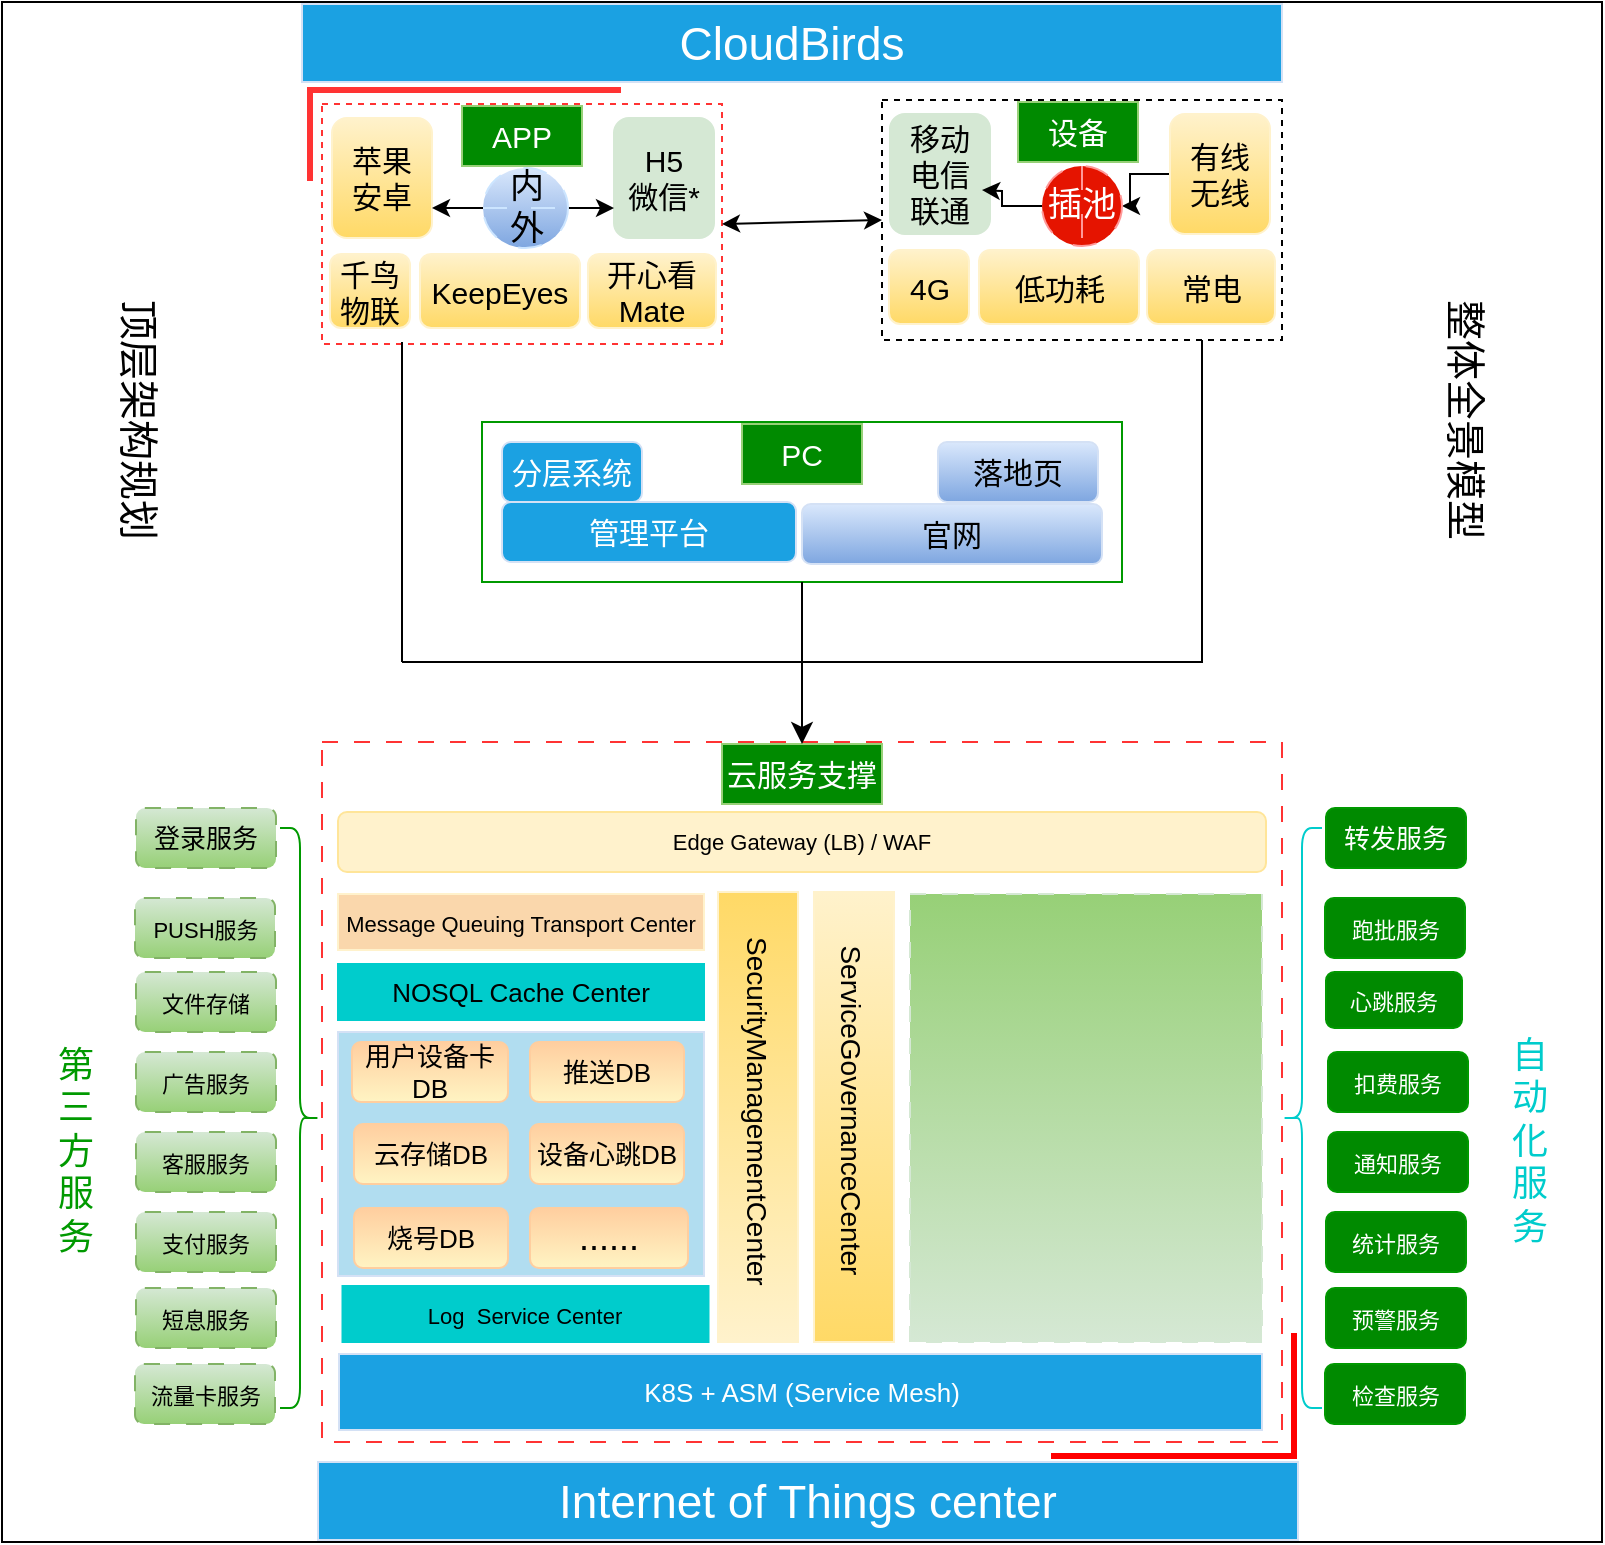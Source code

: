 <mxfile version="20.8.23" type="github">
  <diagram name="第 1 页" id="3wjH-HXWQzSyyufw11Ov">
    <mxGraphModel dx="2514" dy="2057" grid="1" gridSize="10" guides="1" tooltips="1" connect="1" arrows="1" fold="1" page="1" pageScale="1" pageWidth="827" pageHeight="1169" math="0" shadow="0">
      <root>
        <mxCell id="0" />
        <mxCell id="1" parent="0" />
        <mxCell id="p9PwpCMCgUYC3A1e71X0-145" value="" style="rounded=0;whiteSpace=wrap;html=1;fontSize=13;" vertex="1" parent="1">
          <mxGeometry x="-40" y="-10" width="800" height="770" as="geometry" />
        </mxCell>
        <mxCell id="p9PwpCMCgUYC3A1e71X0-10" value="" style="rounded=0;whiteSpace=wrap;html=1;fontSize=15;strokeColor=#009900;" vertex="1" parent="1">
          <mxGeometry x="200" y="200" width="320" height="80" as="geometry" />
        </mxCell>
        <mxCell id="p9PwpCMCgUYC3A1e71X0-11" value="" style="rounded=0;whiteSpace=wrap;html=1;fontSize=15;strokeColor=#FF3333;dashed=1;" vertex="1" parent="1">
          <mxGeometry x="120" y="41" width="200" height="120" as="geometry" />
        </mxCell>
        <mxCell id="p9PwpCMCgUYC3A1e71X0-12" value="" style="rounded=0;whiteSpace=wrap;html=1;fontSize=15;dashed=1;" vertex="1" parent="1">
          <mxGeometry x="400" y="39" width="200" height="120" as="geometry" />
        </mxCell>
        <mxCell id="p9PwpCMCgUYC3A1e71X0-13" value="" style="rounded=0;whiteSpace=wrap;html=1;fontSize=15;strokeColor=#FF3333;dashed=1;dashPattern=8 8;" vertex="1" parent="1">
          <mxGeometry x="120" y="360" width="480" height="350" as="geometry" />
        </mxCell>
        <mxCell id="p9PwpCMCgUYC3A1e71X0-14" value="APP" style="text;html=1;align=center;verticalAlign=middle;whiteSpace=wrap;rounded=0;fontSize=15;fillColor=#008a00;fontColor=#ffffff;strokeColor=#97D077;" vertex="1" parent="1">
          <mxGeometry x="190" y="42" width="60" height="30" as="geometry" />
        </mxCell>
        <mxCell id="p9PwpCMCgUYC3A1e71X0-15" value="设备" style="text;html=1;align=center;verticalAlign=middle;whiteSpace=wrap;rounded=0;fontSize=15;fillColor=#008a00;fontColor=#ffffff;strokeColor=#97D077;" vertex="1" parent="1">
          <mxGeometry x="468" y="40" width="60" height="30" as="geometry" />
        </mxCell>
        <mxCell id="p9PwpCMCgUYC3A1e71X0-16" value="PC" style="text;html=1;align=center;verticalAlign=middle;whiteSpace=wrap;rounded=0;fontSize=15;fillColor=#008a00;fontColor=#ffffff;strokeColor=#97D077;" vertex="1" parent="1">
          <mxGeometry x="330" y="201" width="60" height="30" as="geometry" />
        </mxCell>
        <mxCell id="p9PwpCMCgUYC3A1e71X0-17" value="云服务支撑" style="text;html=1;align=center;verticalAlign=middle;whiteSpace=wrap;rounded=0;fontSize=15;fillColor=#008a00;fontColor=#ffffff;strokeColor=#97D077;" vertex="1" parent="1">
          <mxGeometry x="320" y="361" width="80" height="30" as="geometry" />
        </mxCell>
        <mxCell id="p9PwpCMCgUYC3A1e71X0-18" value="苹果&lt;br&gt;安卓" style="rounded=1;whiteSpace=wrap;html=1;fontSize=15;fillColor=#fff2cc;gradientColor=#ffd966;strokeColor=#FFF2CC;" vertex="1" parent="1">
          <mxGeometry x="125" y="48" width="50" height="60" as="geometry" />
        </mxCell>
        <mxCell id="p9PwpCMCgUYC3A1e71X0-19" value="H5&lt;br&gt;微信*" style="rounded=1;whiteSpace=wrap;html=1;fontSize=15;fillColor=#d5e8d4;gradientColor=#D5E8D4;strokeColor=#D5E8D4;" vertex="1" parent="1">
          <mxGeometry x="266" y="48" width="50" height="60" as="geometry" />
        </mxCell>
        <mxCell id="p9PwpCMCgUYC3A1e71X0-20" value="&lt;font style=&quot;font-size: 15px;&quot;&gt;千鸟物联&lt;/font&gt;" style="rounded=1;whiteSpace=wrap;html=1;fontSize=15;fillColor=#fff2cc;gradientColor=#ffd966;strokeColor=#FFF2CC;" vertex="1" parent="1">
          <mxGeometry x="124" y="116" width="40" height="37" as="geometry" />
        </mxCell>
        <mxCell id="p9PwpCMCgUYC3A1e71X0-21" value="KeepEyes" style="rounded=1;whiteSpace=wrap;html=1;fontSize=15;fillColor=#fff2cc;gradientColor=#ffd966;strokeColor=#FFF2CC;" vertex="1" parent="1">
          <mxGeometry x="169" y="116" width="80" height="37" as="geometry" />
        </mxCell>
        <mxCell id="p9PwpCMCgUYC3A1e71X0-23" value="" style="shape=partialRectangle;whiteSpace=wrap;html=1;bottom=0;right=0;fillColor=none;fontSize=15;strokeColor=#FF3333;strokeWidth=3;" vertex="1" parent="1">
          <mxGeometry x="114" y="34" width="154" height="44" as="geometry" />
        </mxCell>
        <mxCell id="p9PwpCMCgUYC3A1e71X0-22" value="开心看Mate" style="rounded=1;whiteSpace=wrap;html=1;fontSize=15;fillColor=#fff2cc;gradientColor=#ffd966;strokeColor=#FFF2CC;" vertex="1" parent="1">
          <mxGeometry x="253" y="116" width="64" height="37" as="geometry" />
        </mxCell>
        <mxCell id="p9PwpCMCgUYC3A1e71X0-24" value="" style="shape=partialRectangle;whiteSpace=wrap;html=1;top=0;left=0;fillColor=none;fontSize=15;strokeColor=#FF0000;strokeWidth=3;" vertex="1" parent="1">
          <mxGeometry x="486" y="657" width="120" height="60" as="geometry" />
        </mxCell>
        <mxCell id="p9PwpCMCgUYC3A1e71X0-68" value="" style="edgeStyle=segmentEdgeStyle;endArrow=classic;html=1;curved=0;rounded=0;endSize=8;startSize=8;fontSize=21;entryX=0.5;entryY=0;entryDx=0;entryDy=0;exitX=0.8;exitY=1;exitDx=0;exitDy=0;exitPerimeter=0;" edge="1" parent="1" source="p9PwpCMCgUYC3A1e71X0-12" target="p9PwpCMCgUYC3A1e71X0-17">
          <mxGeometry width="50" height="50" relative="1" as="geometry">
            <mxPoint x="560" y="200" as="sourcePoint" />
            <mxPoint x="440" y="200" as="targetPoint" />
            <Array as="points">
              <mxPoint x="560" y="320" />
              <mxPoint x="360" y="320" />
            </Array>
          </mxGeometry>
        </mxCell>
        <mxCell id="p9PwpCMCgUYC3A1e71X0-70" value="" style="endArrow=classic;startArrow=classic;html=1;rounded=0;fontSize=21;entryX=0;entryY=0.5;entryDx=0;entryDy=0;exitX=1;exitY=0.5;exitDx=0;exitDy=0;" edge="1" parent="1" source="p9PwpCMCgUYC3A1e71X0-11" target="p9PwpCMCgUYC3A1e71X0-12">
          <mxGeometry width="50" height="50" relative="1" as="geometry">
            <mxPoint x="320" y="220" as="sourcePoint" />
            <mxPoint x="370" y="170" as="targetPoint" />
          </mxGeometry>
        </mxCell>
        <mxCell id="p9PwpCMCgUYC3A1e71X0-72" value="" style="endArrow=none;html=1;rounded=0;fontSize=21;" edge="1" parent="1">
          <mxGeometry width="50" height="50" relative="1" as="geometry">
            <mxPoint x="160" y="320" as="sourcePoint" />
            <mxPoint x="360" y="320" as="targetPoint" />
          </mxGeometry>
        </mxCell>
        <mxCell id="p9PwpCMCgUYC3A1e71X0-73" value="" style="endArrow=none;html=1;rounded=0;fontSize=21;entryX=0.5;entryY=1;entryDx=0;entryDy=0;" edge="1" parent="1" target="p9PwpCMCgUYC3A1e71X0-10">
          <mxGeometry width="50" height="50" relative="1" as="geometry">
            <mxPoint x="360" y="360" as="sourcePoint" />
            <mxPoint x="440" y="200" as="targetPoint" />
          </mxGeometry>
        </mxCell>
        <mxCell id="p9PwpCMCgUYC3A1e71X0-74" value="" style="endArrow=none;html=1;rounded=0;fontSize=21;" edge="1" parent="1">
          <mxGeometry width="50" height="50" relative="1" as="geometry">
            <mxPoint x="160" y="320" as="sourcePoint" />
            <mxPoint x="160" y="160" as="targetPoint" />
          </mxGeometry>
        </mxCell>
        <mxCell id="p9PwpCMCgUYC3A1e71X0-75" value="移动&lt;br&gt;电信&lt;br&gt;联通" style="rounded=1;whiteSpace=wrap;html=1;fontSize=15;fillColor=#d5e8d4;gradientColor=#D5E8D4;strokeColor=#D5E8D4;" vertex="1" parent="1">
          <mxGeometry x="404" y="46" width="50" height="60" as="geometry" />
        </mxCell>
        <mxCell id="p9PwpCMCgUYC3A1e71X0-84" value="" style="edgeStyle=orthogonalEdgeStyle;rounded=0;orthogonalLoop=1;jettySize=auto;html=1;fontSize=17;" edge="1" parent="1" source="p9PwpCMCgUYC3A1e71X0-77" target="p9PwpCMCgUYC3A1e71X0-83">
          <mxGeometry relative="1" as="geometry" />
        </mxCell>
        <mxCell id="p9PwpCMCgUYC3A1e71X0-77" value="有线&lt;br&gt;无线" style="rounded=1;whiteSpace=wrap;html=1;fontSize=15;fillColor=#fff2cc;gradientColor=#ffd966;strokeColor=#FFF2CC;" vertex="1" parent="1">
          <mxGeometry x="544" y="46" width="50" height="60" as="geometry" />
        </mxCell>
        <mxCell id="p9PwpCMCgUYC3A1e71X0-80" value="4G" style="rounded=1;whiteSpace=wrap;html=1;fontSize=15;fillColor=#fff2cc;gradientColor=#ffd966;strokeColor=#FFF2CC;" vertex="1" parent="1">
          <mxGeometry x="403.5" y="114" width="40" height="37" as="geometry" />
        </mxCell>
        <mxCell id="p9PwpCMCgUYC3A1e71X0-81" value="低功耗" style="rounded=1;whiteSpace=wrap;html=1;fontSize=15;fillColor=#fff2cc;gradientColor=#ffd966;strokeColor=#FFF2CC;" vertex="1" parent="1">
          <mxGeometry x="448.5" y="114" width="80" height="37" as="geometry" />
        </mxCell>
        <mxCell id="p9PwpCMCgUYC3A1e71X0-82" value="常电" style="rounded=1;whiteSpace=wrap;html=1;fontSize=15;fillColor=#fff2cc;gradientColor=#ffd966;strokeColor=#FFF2CC;" vertex="1" parent="1">
          <mxGeometry x="532.5" y="114" width="64" height="37" as="geometry" />
        </mxCell>
        <mxCell id="p9PwpCMCgUYC3A1e71X0-124" value="" style="edgeStyle=orthogonalEdgeStyle;rounded=0;orthogonalLoop=1;jettySize=auto;html=1;fontSize=16;fontColor=#FF3333;" edge="1" parent="1" source="p9PwpCMCgUYC3A1e71X0-83">
          <mxGeometry relative="1" as="geometry">
            <mxPoint x="450" y="84" as="targetPoint" />
          </mxGeometry>
        </mxCell>
        <mxCell id="p9PwpCMCgUYC3A1e71X0-83" value="插池" style="shape=lineEllipse;line=vertical;perimeter=ellipsePerimeter;whiteSpace=wrap;html=1;backgroundOutline=1;strokeColor=#FF9999;fontSize=17;fillColor=#e51400;dashed=1;dashPattern=12 12;fontColor=#ffffff;" vertex="1" parent="1">
          <mxGeometry x="480" y="72" width="40" height="40" as="geometry" />
        </mxCell>
        <mxCell id="p9PwpCMCgUYC3A1e71X0-120" style="edgeStyle=orthogonalEdgeStyle;rounded=0;orthogonalLoop=1;jettySize=auto;html=1;entryX=0;entryY=0.75;entryDx=0;entryDy=0;fontSize=16;fontColor=#FF3333;" edge="1" parent="1" source="p9PwpCMCgUYC3A1e71X0-85" target="p9PwpCMCgUYC3A1e71X0-19">
          <mxGeometry relative="1" as="geometry" />
        </mxCell>
        <mxCell id="p9PwpCMCgUYC3A1e71X0-123" style="edgeStyle=orthogonalEdgeStyle;rounded=0;orthogonalLoop=1;jettySize=auto;html=1;entryX=1;entryY=0.75;entryDx=0;entryDy=0;fontSize=16;fontColor=#FF3333;" edge="1" parent="1" source="p9PwpCMCgUYC3A1e71X0-85" target="p9PwpCMCgUYC3A1e71X0-18">
          <mxGeometry relative="1" as="geometry" />
        </mxCell>
        <mxCell id="p9PwpCMCgUYC3A1e71X0-85" value="内&lt;br&gt;外" style="shape=lineEllipse;perimeter=ellipsePerimeter;whiteSpace=wrap;html=1;backgroundOutline=1;strokeColor=#CCE5FF;fontSize=17;fillColor=#dae8fc;dashed=1;dashPattern=12 12;gradientColor=#7ea6e0;" vertex="1" parent="1">
          <mxGeometry x="200.5" y="73" width="42.5" height="40" as="geometry" />
        </mxCell>
        <mxCell id="p9PwpCMCgUYC3A1e71X0-86" value="管理平台" style="rounded=1;whiteSpace=wrap;html=1;fontSize=15;fillColor=#1ba1e2;strokeColor=#D4E1F5;fontColor=#ffffff;" vertex="1" parent="1">
          <mxGeometry x="210" y="240" width="147" height="30" as="geometry" />
        </mxCell>
        <mxCell id="p9PwpCMCgUYC3A1e71X0-87" value="分层系统" style="rounded=1;whiteSpace=wrap;html=1;fontSize=15;fillColor=#1ba1e2;strokeColor=#D4E1F5;fontColor=#ffffff;" vertex="1" parent="1">
          <mxGeometry x="210" y="210" width="70" height="30" as="geometry" />
        </mxCell>
        <mxCell id="p9PwpCMCgUYC3A1e71X0-91" value="官网" style="rounded=1;whiteSpace=wrap;html=1;fontSize=15;fillColor=#dae8fc;strokeColor=#D4E1F5;gradientColor=#7ea6e0;" vertex="1" parent="1">
          <mxGeometry x="360" y="241" width="150" height="30" as="geometry" />
        </mxCell>
        <mxCell id="p9PwpCMCgUYC3A1e71X0-92" value="落地页" style="rounded=1;whiteSpace=wrap;html=1;fontSize=15;fillColor=#dae8fc;strokeColor=#D4E1F5;gradientColor=#7ea6e0;" vertex="1" parent="1">
          <mxGeometry x="428" y="210" width="80" height="30" as="geometry" />
        </mxCell>
        <mxCell id="p9PwpCMCgUYC3A1e71X0-93" value="" style="shape=curlyBracket;whiteSpace=wrap;html=1;rounded=1;flipH=1;labelPosition=right;verticalLabelPosition=middle;align=left;verticalAlign=middle;strokeColor=#009900;fontSize=17;fillColor=#FFF2CC;" vertex="1" parent="1">
          <mxGeometry x="99" y="403" width="20" height="290" as="geometry" />
        </mxCell>
        <mxCell id="p9PwpCMCgUYC3A1e71X0-94" value="&lt;font style=&quot;font-size: 13px;&quot;&gt;登录服务&lt;/font&gt;" style="rounded=1;whiteSpace=wrap;html=1;strokeColor=#82b366;fontSize=17;fillColor=#d5e8d4;gradientColor=#97d077;dashed=1;dashPattern=8 8;" vertex="1" parent="1">
          <mxGeometry x="27" y="393" width="70" height="30" as="geometry" />
        </mxCell>
        <mxCell id="p9PwpCMCgUYC3A1e71X0-95" value="&lt;font style=&quot;font-size: 11px;&quot;&gt;PUSH服务&lt;/font&gt;" style="rounded=1;whiteSpace=wrap;html=1;strokeColor=#82b366;fontSize=17;fillColor=#d5e8d4;gradientColor=#97d077;dashed=1;dashPattern=8 8;" vertex="1" parent="1">
          <mxGeometry x="26.5" y="438" width="70" height="30" as="geometry" />
        </mxCell>
        <mxCell id="p9PwpCMCgUYC3A1e71X0-96" value="&lt;font style=&quot;font-size: 11px;&quot;&gt;文件存储&lt;/font&gt;" style="rounded=1;whiteSpace=wrap;html=1;strokeColor=#82b366;fontSize=17;fillColor=#d5e8d4;gradientColor=#97d077;dashed=1;dashPattern=8 8;" vertex="1" parent="1">
          <mxGeometry x="27" y="475" width="70" height="30" as="geometry" />
        </mxCell>
        <mxCell id="p9PwpCMCgUYC3A1e71X0-97" value="&lt;span style=&quot;font-size: 11px;&quot;&gt;广告服务&lt;/span&gt;" style="rounded=1;whiteSpace=wrap;html=1;strokeColor=#82b366;fontSize=17;fillColor=#d5e8d4;gradientColor=#97d077;dashed=1;dashPattern=8 8;" vertex="1" parent="1">
          <mxGeometry x="27" y="515" width="70" height="30" as="geometry" />
        </mxCell>
        <mxCell id="p9PwpCMCgUYC3A1e71X0-98" value="&lt;span style=&quot;font-size: 11px;&quot;&gt;客服服务&lt;/span&gt;" style="rounded=1;whiteSpace=wrap;html=1;strokeColor=#82b366;fontSize=17;fillColor=#d5e8d4;gradientColor=#97d077;dashed=1;dashPattern=8 8;" vertex="1" parent="1">
          <mxGeometry x="27" y="555" width="70" height="30" as="geometry" />
        </mxCell>
        <mxCell id="p9PwpCMCgUYC3A1e71X0-99" value="&lt;span style=&quot;font-size: 11px;&quot;&gt;支付服务&lt;/span&gt;" style="rounded=1;whiteSpace=wrap;html=1;strokeColor=#82b366;fontSize=17;fillColor=#d5e8d4;gradientColor=#97d077;dashed=1;dashPattern=8 8;" vertex="1" parent="1">
          <mxGeometry x="27" y="595" width="70" height="30" as="geometry" />
        </mxCell>
        <mxCell id="p9PwpCMCgUYC3A1e71X0-100" value="&lt;span style=&quot;font-size: 11px;&quot;&gt;短息服务&lt;/span&gt;" style="rounded=1;whiteSpace=wrap;html=1;strokeColor=#82b366;fontSize=17;fillColor=#d5e8d4;gradientColor=#97d077;dashed=1;dashPattern=8 8;" vertex="1" parent="1">
          <mxGeometry x="27" y="633" width="70" height="30" as="geometry" />
        </mxCell>
        <mxCell id="p9PwpCMCgUYC3A1e71X0-104" value="&lt;font color=&quot;#009900&quot; style=&quot;font-size: 18px;&quot;&gt;第&lt;br&gt;三&lt;br&gt;方&lt;br&gt;服&lt;br&gt;务&lt;/font&gt;" style="text;html=1;strokeColor=none;fillColor=none;align=center;verticalAlign=middle;whiteSpace=wrap;rounded=0;fontSize=11;" vertex="1" parent="1">
          <mxGeometry x="-33" y="550" width="60" height="30" as="geometry" />
        </mxCell>
        <mxCell id="p9PwpCMCgUYC3A1e71X0-106" value="&lt;span style=&quot;font-size: 11px;&quot;&gt;流量卡服务&lt;/span&gt;" style="rounded=1;whiteSpace=wrap;html=1;strokeColor=#82b366;fontSize=17;fillColor=#d5e8d4;gradientColor=#97d077;dashed=1;dashPattern=8 8;" vertex="1" parent="1">
          <mxGeometry x="26.5" y="671" width="70" height="30" as="geometry" />
        </mxCell>
        <mxCell id="p9PwpCMCgUYC3A1e71X0-108" value="&lt;font style=&quot;font-size: 13px;&quot;&gt;转发服务&lt;/font&gt;" style="rounded=1;whiteSpace=wrap;html=1;strokeColor=#009900;fontSize=17;fillColor=#008a00;fontColor=#ffffff;" vertex="1" parent="1">
          <mxGeometry x="622" y="393" width="70" height="30" as="geometry" />
        </mxCell>
        <mxCell id="p9PwpCMCgUYC3A1e71X0-109" value="&lt;span style=&quot;font-size: 11px;&quot;&gt;跑批服务&lt;/span&gt;" style="rounded=1;whiteSpace=wrap;html=1;strokeColor=#009900;fontSize=17;fillColor=#008a00;fontColor=#ffffff;" vertex="1" parent="1">
          <mxGeometry x="621.5" y="438" width="70" height="30" as="geometry" />
        </mxCell>
        <mxCell id="p9PwpCMCgUYC3A1e71X0-110" value="&lt;font style=&quot;font-size: 11px;&quot;&gt;心跳服务&lt;/font&gt;" style="rounded=1;whiteSpace=wrap;html=1;strokeColor=#009900;fontSize=17;fillColor=#008a00;fontColor=#ffffff;" vertex="1" parent="1">
          <mxGeometry x="622" y="475" width="68" height="28" as="geometry" />
        </mxCell>
        <mxCell id="p9PwpCMCgUYC3A1e71X0-111" value="&lt;span style=&quot;font-size: 11px;&quot;&gt;扣费服务&lt;/span&gt;" style="rounded=1;whiteSpace=wrap;html=1;strokeColor=#009900;fontSize=17;fillColor=#008a00;fontColor=#ffffff;" vertex="1" parent="1">
          <mxGeometry x="623" y="515" width="70" height="30" as="geometry" />
        </mxCell>
        <mxCell id="p9PwpCMCgUYC3A1e71X0-112" value="&lt;span style=&quot;font-size: 11px;&quot;&gt;通知服务&lt;/span&gt;" style="rounded=1;whiteSpace=wrap;html=1;strokeColor=#009900;fontSize=17;fillColor=#008a00;fontColor=#ffffff;" vertex="1" parent="1">
          <mxGeometry x="623" y="555" width="70" height="30" as="geometry" />
        </mxCell>
        <mxCell id="p9PwpCMCgUYC3A1e71X0-113" value="&lt;span style=&quot;font-size: 11px;&quot;&gt;统计服务&lt;/span&gt;" style="rounded=1;whiteSpace=wrap;html=1;strokeColor=#009900;fontSize=17;fillColor=#008a00;fontColor=#ffffff;" vertex="1" parent="1">
          <mxGeometry x="622" y="595" width="70" height="30" as="geometry" />
        </mxCell>
        <mxCell id="p9PwpCMCgUYC3A1e71X0-114" value="&lt;span style=&quot;font-size: 11px;&quot;&gt;预警服务&lt;/span&gt;" style="rounded=1;whiteSpace=wrap;html=1;strokeColor=#009900;fontSize=17;fillColor=#008a00;fontColor=#ffffff;" vertex="1" parent="1">
          <mxGeometry x="622" y="633" width="70" height="30" as="geometry" />
        </mxCell>
        <mxCell id="p9PwpCMCgUYC3A1e71X0-115" value="&lt;font style=&quot;font-size: 18px;&quot;&gt;&lt;font color=&quot;#00cccc&quot;&gt;自&lt;br&gt;动&lt;br&gt;化&lt;br&gt;服&lt;br&gt;务&lt;/font&gt;&lt;br&gt;&lt;/font&gt;" style="text;html=1;strokeColor=none;fillColor=none;align=center;verticalAlign=middle;whiteSpace=wrap;rounded=0;fontSize=11;" vertex="1" parent="1">
          <mxGeometry x="694" y="545" width="60" height="30" as="geometry" />
        </mxCell>
        <mxCell id="p9PwpCMCgUYC3A1e71X0-116" value="&lt;span style=&quot;font-size: 11px;&quot;&gt;检查服务&lt;/span&gt;" style="rounded=1;whiteSpace=wrap;html=1;strokeColor=#009900;fontSize=17;fillColor=#008a00;fontColor=#ffffff;" vertex="1" parent="1">
          <mxGeometry x="621.5" y="671" width="70" height="30" as="geometry" />
        </mxCell>
        <mxCell id="p9PwpCMCgUYC3A1e71X0-117" value="" style="shape=curlyBracket;whiteSpace=wrap;html=1;rounded=1;labelPosition=left;verticalLabelPosition=middle;align=right;verticalAlign=middle;strokeColor=#00CCCC;fontSize=16;fontColor=#FF3333;fillColor=#FFF2CC;" vertex="1" parent="1">
          <mxGeometry x="600" y="403" width="20" height="290" as="geometry" />
        </mxCell>
        <mxCell id="p9PwpCMCgUYC3A1e71X0-118" value="Edge Gateway (LB) / WAF" style="rounded=1;whiteSpace=wrap;html=1;strokeColor=#FFE599;fontSize=11;fillColor=#FFF2CC;" vertex="1" parent="1">
          <mxGeometry x="128" y="395" width="464" height="30" as="geometry" />
        </mxCell>
        <mxCell id="p9PwpCMCgUYC3A1e71X0-129" value="&lt;font style=&quot;font-size: 11px;&quot; color=&quot;#000000&quot;&gt;Message Queuing Transport Center&lt;/font&gt;" style="rounded=0;whiteSpace=wrap;html=1;strokeColor=#FFF2CC;fontSize=13;fillColor=#fad7ac;" vertex="1" parent="1">
          <mxGeometry x="128" y="436" width="183" height="28" as="geometry" />
        </mxCell>
        <mxCell id="p9PwpCMCgUYC3A1e71X0-130" value="" style="rounded=0;whiteSpace=wrap;html=1;strokeColor=#D4E1F5;fontSize=13;fillColor=#b1ddf0;" vertex="1" parent="1">
          <mxGeometry x="128" y="505" width="183" height="122" as="geometry" />
        </mxCell>
        <mxCell id="p9PwpCMCgUYC3A1e71X0-131" value="K8S + ASM (Service Mesh)" style="rounded=0;whiteSpace=wrap;html=1;strokeColor=#D4E1F5;fontSize=13;fillColor=#1ba1e2;fontColor=#ffffff;" vertex="1" parent="1">
          <mxGeometry x="128.5" y="666" width="461.5" height="38" as="geometry" />
        </mxCell>
        <mxCell id="p9PwpCMCgUYC3A1e71X0-133" value="" style="rounded=0;whiteSpace=wrap;html=1;dashed=1;dashPattern=8 8;strokeColor=#D5E8D4;fontSize=13;fontColor=#00CCCC;fillColor=#97D077;gradientColor=#D5E8D4;" vertex="1" parent="1">
          <mxGeometry x="414" y="436" width="176" height="224" as="geometry" />
        </mxCell>
        <mxCell id="p9PwpCMCgUYC3A1e71X0-134" value="" style="rounded=0;whiteSpace=wrap;html=1;strokeColor=#FFF2CC;fontSize=13;fillColor=#fff2cc;gradientColor=#ffd966;direction=west;" vertex="1" parent="1">
          <mxGeometry x="318" y="435" width="40" height="225" as="geometry" />
        </mxCell>
        <mxCell id="p9PwpCMCgUYC3A1e71X0-136" value="" style="rounded=0;whiteSpace=wrap;html=1;strokeColor=#FFF2CC;fontSize=13;fillColor=#fff2cc;gradientColor=#ffd966;" vertex="1" parent="1">
          <mxGeometry x="366" y="435" width="40" height="225" as="geometry" />
        </mxCell>
        <mxCell id="p9PwpCMCgUYC3A1e71X0-137" value="&lt;font color=&quot;#000000&quot;&gt;用户设备卡DB&lt;/font&gt;" style="rounded=1;whiteSpace=wrap;html=1;strokeColor=#FFCE9F;fontSize=13;fontColor=#00CCCC;fillColor=#FFCE9F;gradientColor=#FFF4C3;" vertex="1" parent="1">
          <mxGeometry x="135" y="510" width="78" height="30" as="geometry" />
        </mxCell>
        <mxCell id="p9PwpCMCgUYC3A1e71X0-139" value="&lt;font color=&quot;#000000&quot;&gt;推送DB&lt;/font&gt;" style="rounded=1;whiteSpace=wrap;html=1;strokeColor=#FFCE9F;fontSize=13;fontColor=#00CCCC;fillColor=#FFCE9F;gradientColor=#FFF4C3;" vertex="1" parent="1">
          <mxGeometry x="224" y="510" width="77" height="30" as="geometry" />
        </mxCell>
        <mxCell id="p9PwpCMCgUYC3A1e71X0-140" value="&lt;font color=&quot;#000000&quot;&gt;云存储DB&lt;/font&gt;" style="rounded=1;whiteSpace=wrap;html=1;strokeColor=#FFCE9F;fontSize=13;fontColor=#00CCCC;fillColor=#FFCE9F;gradientColor=#FFF4C3;" vertex="1" parent="1">
          <mxGeometry x="136" y="551" width="77" height="30" as="geometry" />
        </mxCell>
        <mxCell id="p9PwpCMCgUYC3A1e71X0-141" value="&lt;font color=&quot;#000000&quot;&gt;设备心跳DB&lt;/font&gt;" style="rounded=1;whiteSpace=wrap;html=1;strokeColor=#FFCE9F;fontSize=13;fontColor=#00CCCC;fillColor=#FFCE9F;gradientColor=#FFF4C3;" vertex="1" parent="1">
          <mxGeometry x="224" y="551" width="77" height="30" as="geometry" />
        </mxCell>
        <mxCell id="p9PwpCMCgUYC3A1e71X0-142" value="&lt;font color=&quot;#000000&quot;&gt;烧号DB&lt;/font&gt;" style="rounded=1;whiteSpace=wrap;html=1;strokeColor=#FFCE9F;fontSize=13;fontColor=#00CCCC;fillColor=#FFCE9F;gradientColor=#FFF4C3;" vertex="1" parent="1">
          <mxGeometry x="136" y="593" width="77" height="30" as="geometry" />
        </mxCell>
        <mxCell id="p9PwpCMCgUYC3A1e71X0-146" value="&lt;font style=&quot;font-size: 20px;&quot;&gt;顶层架构规划&lt;/font&gt;" style="text;html=1;strokeColor=none;fillColor=none;align=center;verticalAlign=middle;whiteSpace=wrap;rounded=0;fontSize=20;fontColor=#000000;rotation=90;" vertex="1" parent="1">
          <mxGeometry x="-83" y="184" width="224" height="30" as="geometry" />
        </mxCell>
        <mxCell id="p9PwpCMCgUYC3A1e71X0-147" value="&lt;font style=&quot;font-size: 20px;&quot;&gt;整体全景模型&lt;/font&gt;" style="text;html=1;strokeColor=none;fillColor=none;align=center;verticalAlign=middle;whiteSpace=wrap;rounded=0;fontSize=20;fontColor=#000000;rotation=90;" vertex="1" parent="1">
          <mxGeometry x="590" y="184" width="205" height="30" as="geometry" />
        </mxCell>
        <mxCell id="p9PwpCMCgUYC3A1e71X0-148" value="&lt;font style=&quot;font-size: 14px;&quot;&gt;SecurityManagementCenter&lt;br&gt;&lt;br&gt;&lt;/font&gt;" style="text;html=1;strokeColor=none;fillColor=none;align=center;verticalAlign=middle;whiteSpace=wrap;rounded=0;fontSize=18;fontColor=#000000;rotation=90;" vertex="1" parent="1">
          <mxGeometry x="250" y="529.69" width="156" height="30" as="geometry" />
        </mxCell>
        <mxCell id="p9PwpCMCgUYC3A1e71X0-149" value="&lt;font style=&quot;font-size: 14px;&quot;&gt;ServiceGovernanceCenter&lt;/font&gt;" style="text;html=1;strokeColor=none;fillColor=none;align=center;verticalAlign=middle;whiteSpace=wrap;rounded=0;fontSize=18;fontColor=#000000;rotation=90;" vertex="1" parent="1">
          <mxGeometry x="311.31" y="529.69" width="149.37" height="30" as="geometry" />
        </mxCell>
        <mxCell id="p9PwpCMCgUYC3A1e71X0-151" value="&lt;font style=&quot;font-size: 18px;&quot; color=&quot;#000000&quot;&gt;......&lt;/font&gt;" style="rounded=1;whiteSpace=wrap;html=1;strokeColor=#FFCE9F;fontSize=13;fontColor=#00CCCC;fillColor=#FFCE9F;gradientColor=#FFF4C3;" vertex="1" parent="1">
          <mxGeometry x="224" y="593" width="79" height="30" as="geometry" />
        </mxCell>
        <mxCell id="p9PwpCMCgUYC3A1e71X0-152" value="&lt;font color=&quot;#000000&quot;&gt;NOSQL Cache Center&lt;/font&gt;" style="rounded=0;whiteSpace=wrap;html=1;strokeColor=#00CCCC;fontSize=13;fontColor=#00CCCC;fillColor=#00CCCC;" vertex="1" parent="1">
          <mxGeometry x="128" y="471" width="183" height="28" as="geometry" />
        </mxCell>
        <mxCell id="p9PwpCMCgUYC3A1e71X0-153" value="&lt;font style=&quot;font-size: 11px;&quot; color=&quot;#000000&quot;&gt;Log&amp;nbsp; Service Center&lt;/font&gt;" style="rounded=0;whiteSpace=wrap;html=1;strokeColor=#00CCCC;fontSize=13;fontColor=#00CCCC;fillColor=#00CCCC;" vertex="1" parent="1">
          <mxGeometry x="130.25" y="632" width="183" height="28" as="geometry" />
        </mxCell>
        <mxCell id="p9PwpCMCgUYC3A1e71X0-154" value="CloudBirds" style="text;html=1;align=center;verticalAlign=middle;whiteSpace=wrap;rounded=0;fontSize=23;fillColor=#1ba1e2;fontColor=#ffffff;strokeColor=#D4E1F5;" vertex="1" parent="1">
          <mxGeometry x="110" y="-9" width="490" height="39" as="geometry" />
        </mxCell>
        <mxCell id="p9PwpCMCgUYC3A1e71X0-155" value="Internet of Things center" style="text;html=1;align=center;verticalAlign=middle;whiteSpace=wrap;rounded=0;fontSize=23;fillColor=#1ba1e2;fontColor=#ffffff;strokeColor=#D4E1F5;" vertex="1" parent="1">
          <mxGeometry x="118" y="720" width="490" height="39" as="geometry" />
        </mxCell>
      </root>
    </mxGraphModel>
  </diagram>
</mxfile>
